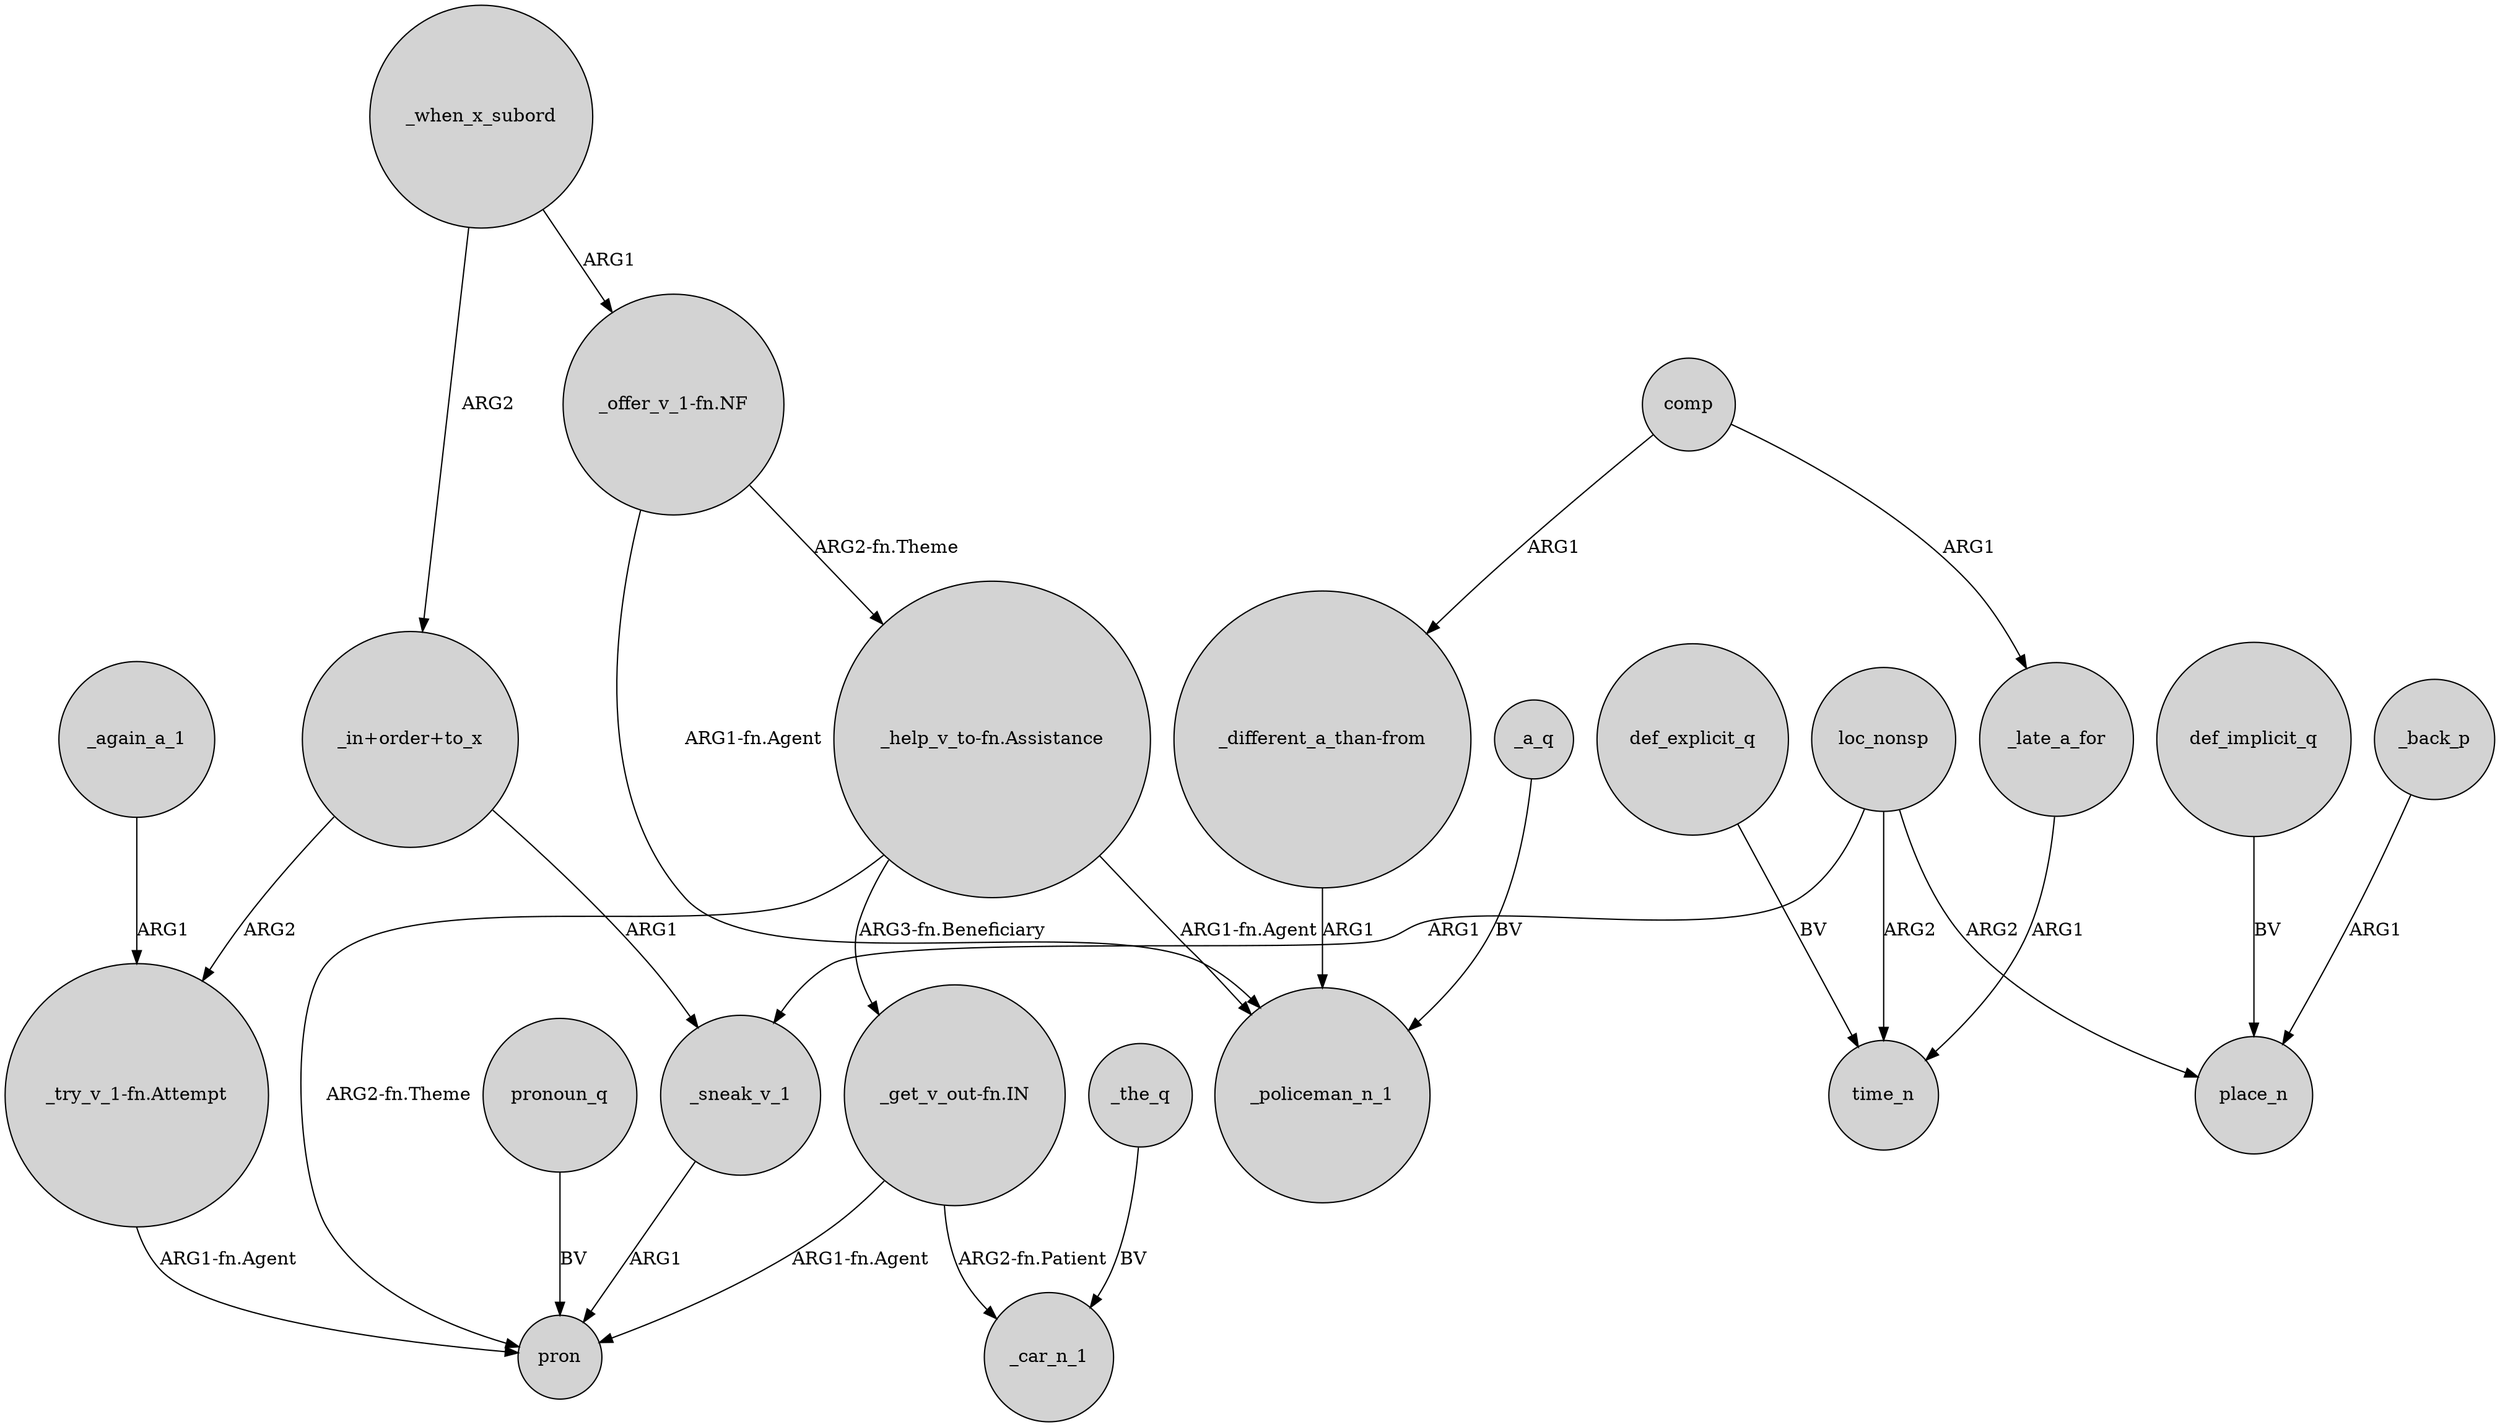 digraph {
	node [shape=circle style=filled]
	comp -> _late_a_for [label=ARG1]
	_a_q -> _policeman_n_1 [label=BV]
	def_explicit_q -> time_n [label=BV]
	_sneak_v_1 -> pron [label=ARG1]
	_the_q -> _car_n_1 [label=BV]
	"_offer_v_1-fn.NF" -> "_help_v_to-fn.Assistance" [label="ARG2-fn.Theme"]
	def_implicit_q -> place_n [label=BV]
	loc_nonsp -> time_n [label=ARG2]
	"_get_v_out-fn.IN" -> _car_n_1 [label="ARG2-fn.Patient"]
	"_help_v_to-fn.Assistance" -> pron [label="ARG2-fn.Theme"]
	loc_nonsp -> _sneak_v_1 [label=ARG1]
	pronoun_q -> pron [label=BV]
	"_different_a_than-from" -> _policeman_n_1 [label=ARG1]
	_when_x_subord -> "_offer_v_1-fn.NF" [label=ARG1]
	_again_a_1 -> "_try_v_1-fn.Attempt" [label=ARG1]
	comp -> "_different_a_than-from" [label=ARG1]
	"_help_v_to-fn.Assistance" -> "_get_v_out-fn.IN" [label="ARG3-fn.Beneficiary"]
	"_try_v_1-fn.Attempt" -> pron [label="ARG1-fn.Agent"]
	loc_nonsp -> place_n [label=ARG2]
	"_get_v_out-fn.IN" -> pron [label="ARG1-fn.Agent"]
	_back_p -> place_n [label=ARG1]
	_when_x_subord -> "_in+order+to_x" [label=ARG2]
	_late_a_for -> time_n [label=ARG1]
	"_in+order+to_x" -> _sneak_v_1 [label=ARG1]
	"_help_v_to-fn.Assistance" -> _policeman_n_1 [label="ARG1-fn.Agent"]
	"_in+order+to_x" -> "_try_v_1-fn.Attempt" [label=ARG2]
	"_offer_v_1-fn.NF" -> _policeman_n_1 [label="ARG1-fn.Agent"]
}
